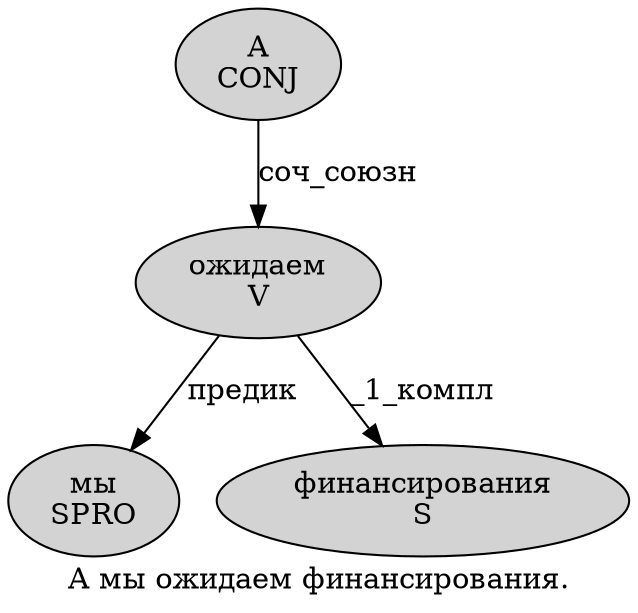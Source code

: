 digraph SENTENCE_530 {
	graph [label="А мы ожидаем финансирования."]
	node [style=filled]
		0 [label="А
CONJ" color="" fillcolor=lightgray penwidth=1 shape=ellipse]
		1 [label="мы
SPRO" color="" fillcolor=lightgray penwidth=1 shape=ellipse]
		2 [label="ожидаем
V" color="" fillcolor=lightgray penwidth=1 shape=ellipse]
		3 [label="финансирования
S" color="" fillcolor=lightgray penwidth=1 shape=ellipse]
			0 -> 2 [label="соч_союзн"]
			2 -> 1 [label="предик"]
			2 -> 3 [label="_1_компл"]
}